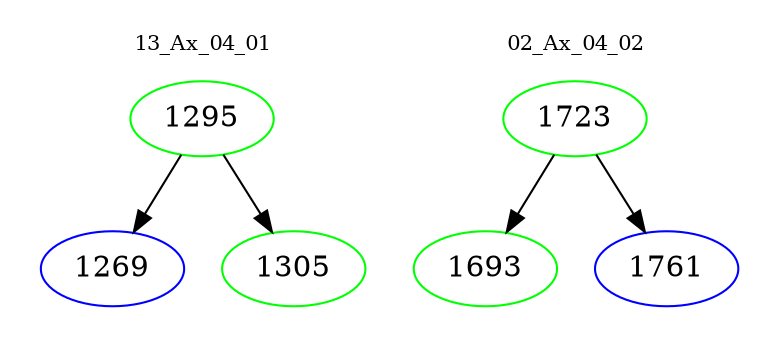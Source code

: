 digraph{
subgraph cluster_0 {
color = white
label = "13_Ax_04_01";
fontsize=10;
T0_1295 [label="1295", color="green"]
T0_1295 -> T0_1269 [color="black"]
T0_1269 [label="1269", color="blue"]
T0_1295 -> T0_1305 [color="black"]
T0_1305 [label="1305", color="green"]
}
subgraph cluster_1 {
color = white
label = "02_Ax_04_02";
fontsize=10;
T1_1723 [label="1723", color="green"]
T1_1723 -> T1_1693 [color="black"]
T1_1693 [label="1693", color="green"]
T1_1723 -> T1_1761 [color="black"]
T1_1761 [label="1761", color="blue"]
}
}
